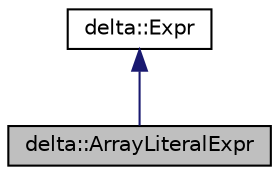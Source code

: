 digraph "delta::ArrayLiteralExpr"
{
  edge [fontname="Helvetica",fontsize="10",labelfontname="Helvetica",labelfontsize="10"];
  node [fontname="Helvetica",fontsize="10",shape=record];
  Node0 [label="delta::ArrayLiteralExpr",height=0.2,width=0.4,color="black", fillcolor="grey75", style="filled", fontcolor="black"];
  Node1 -> Node0 [dir="back",color="midnightblue",fontsize="10",style="solid",fontname="Helvetica"];
  Node1 [label="delta::Expr",height=0.2,width=0.4,color="black", fillcolor="white", style="filled",URL="$classdelta_1_1_expr.html"];
}
